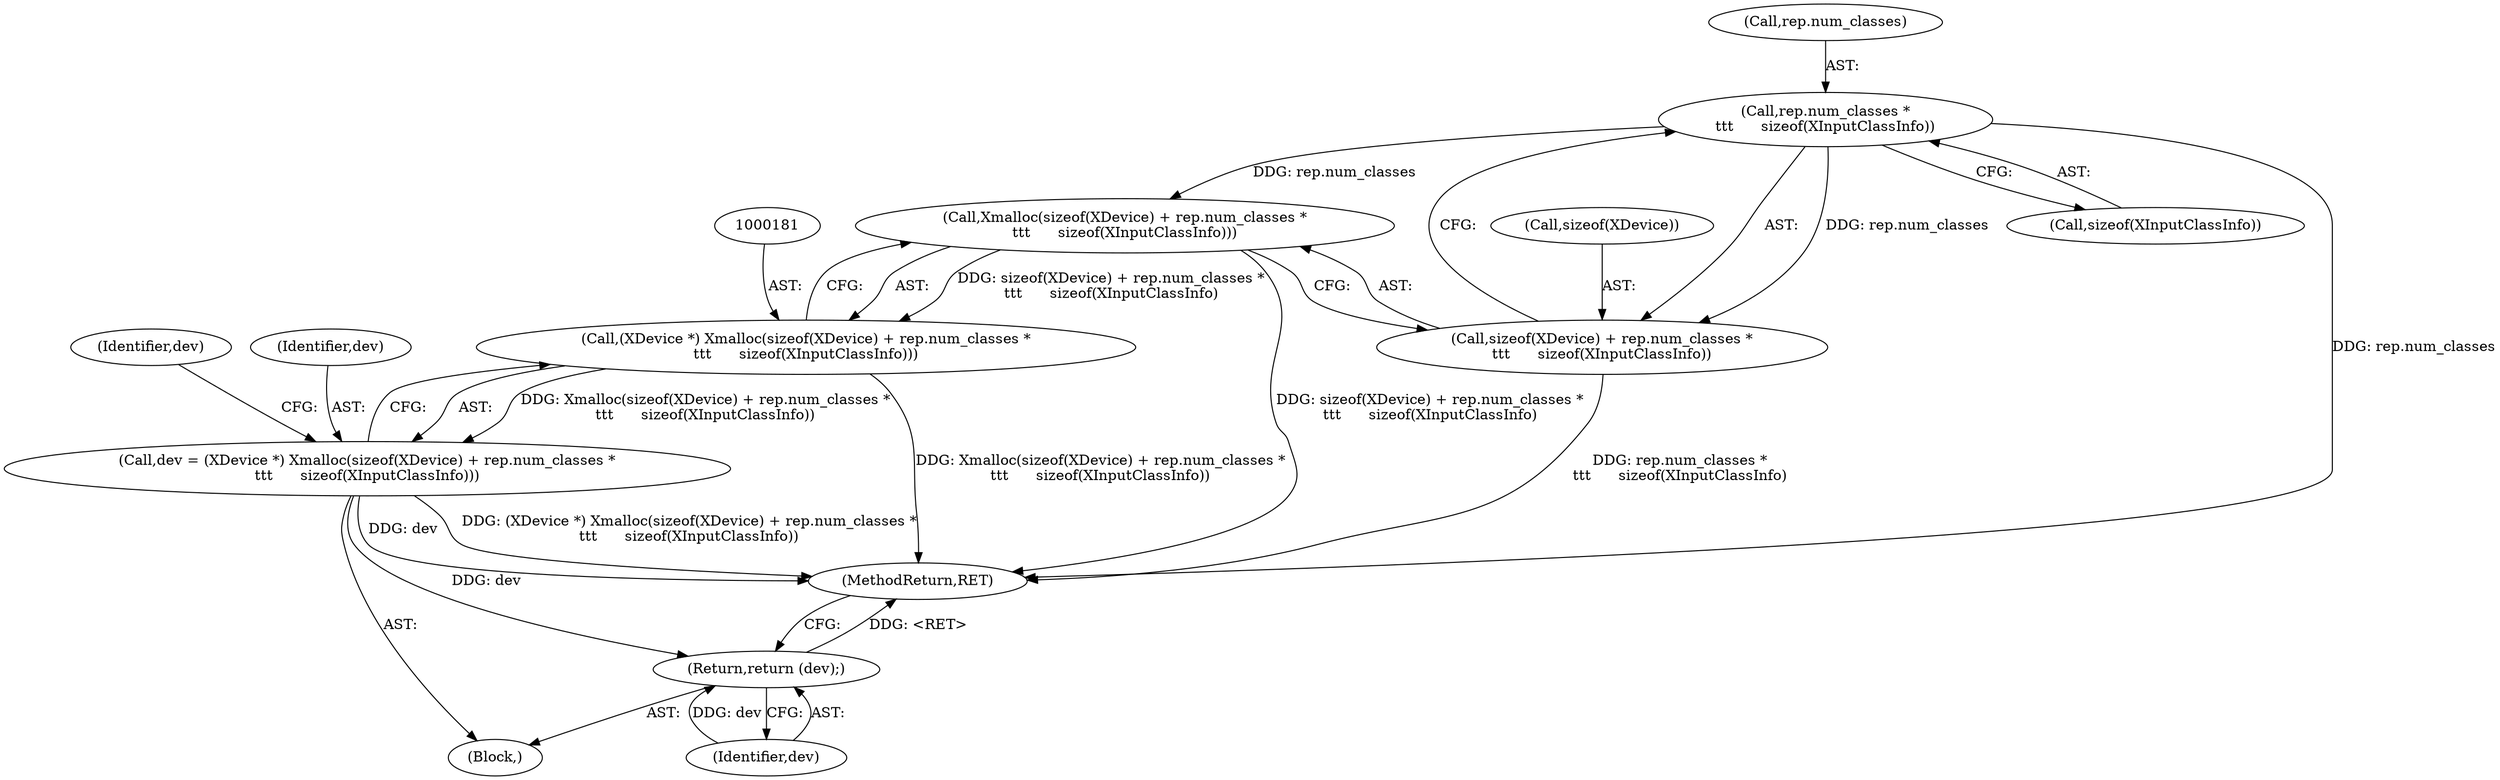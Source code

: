 digraph "1_libXi_19a9cd607de73947fcfb104682f203ffe4e1f4e5_3@API" {
"1000186" [label="(Call,rep.num_classes *\n\t\t\t      sizeof(XInputClassInfo))"];
"1000182" [label="(Call,Xmalloc(sizeof(XDevice) + rep.num_classes *\n\t\t\t      sizeof(XInputClassInfo)))"];
"1000180" [label="(Call,(XDevice *) Xmalloc(sizeof(XDevice) + rep.num_classes *\n\t\t\t      sizeof(XInputClassInfo)))"];
"1000178" [label="(Call,dev = (XDevice *) Xmalloc(sizeof(XDevice) + rep.num_classes *\n\t\t\t      sizeof(XInputClassInfo)))"];
"1000212" [label="(Return,return (dev);)"];
"1000183" [label="(Call,sizeof(XDevice) + rep.num_classes *\n\t\t\t      sizeof(XInputClassInfo))"];
"1000193" [label="(Identifier,dev)"];
"1000214" [label="(MethodReturn,RET)"];
"1000179" [label="(Identifier,dev)"];
"1000187" [label="(Call,rep.num_classes)"];
"1000212" [label="(Return,return (dev);)"];
"1000182" [label="(Call,Xmalloc(sizeof(XDevice) + rep.num_classes *\n\t\t\t      sizeof(XInputClassInfo)))"];
"1000190" [label="(Call,sizeof(XInputClassInfo))"];
"1000105" [label="(Block,)"];
"1000180" [label="(Call,(XDevice *) Xmalloc(sizeof(XDevice) + rep.num_classes *\n\t\t\t      sizeof(XInputClassInfo)))"];
"1000183" [label="(Call,sizeof(XDevice) + rep.num_classes *\n\t\t\t      sizeof(XInputClassInfo))"];
"1000184" [label="(Call,sizeof(XDevice))"];
"1000178" [label="(Call,dev = (XDevice *) Xmalloc(sizeof(XDevice) + rep.num_classes *\n\t\t\t      sizeof(XInputClassInfo)))"];
"1000186" [label="(Call,rep.num_classes *\n\t\t\t      sizeof(XInputClassInfo))"];
"1000213" [label="(Identifier,dev)"];
"1000186" -> "1000183"  [label="AST: "];
"1000186" -> "1000190"  [label="CFG: "];
"1000187" -> "1000186"  [label="AST: "];
"1000190" -> "1000186"  [label="AST: "];
"1000183" -> "1000186"  [label="CFG: "];
"1000186" -> "1000214"  [label="DDG: rep.num_classes"];
"1000186" -> "1000182"  [label="DDG: rep.num_classes"];
"1000186" -> "1000183"  [label="DDG: rep.num_classes"];
"1000182" -> "1000180"  [label="AST: "];
"1000182" -> "1000183"  [label="CFG: "];
"1000183" -> "1000182"  [label="AST: "];
"1000180" -> "1000182"  [label="CFG: "];
"1000182" -> "1000214"  [label="DDG: sizeof(XDevice) + rep.num_classes *\n\t\t\t      sizeof(XInputClassInfo)"];
"1000182" -> "1000180"  [label="DDG: sizeof(XDevice) + rep.num_classes *\n\t\t\t      sizeof(XInputClassInfo)"];
"1000180" -> "1000178"  [label="AST: "];
"1000181" -> "1000180"  [label="AST: "];
"1000178" -> "1000180"  [label="CFG: "];
"1000180" -> "1000214"  [label="DDG: Xmalloc(sizeof(XDevice) + rep.num_classes *\n\t\t\t      sizeof(XInputClassInfo))"];
"1000180" -> "1000178"  [label="DDG: Xmalloc(sizeof(XDevice) + rep.num_classes *\n\t\t\t      sizeof(XInputClassInfo))"];
"1000178" -> "1000105"  [label="AST: "];
"1000179" -> "1000178"  [label="AST: "];
"1000193" -> "1000178"  [label="CFG: "];
"1000178" -> "1000214"  [label="DDG: dev"];
"1000178" -> "1000214"  [label="DDG: (XDevice *) Xmalloc(sizeof(XDevice) + rep.num_classes *\n\t\t\t      sizeof(XInputClassInfo))"];
"1000178" -> "1000212"  [label="DDG: dev"];
"1000212" -> "1000105"  [label="AST: "];
"1000212" -> "1000213"  [label="CFG: "];
"1000213" -> "1000212"  [label="AST: "];
"1000214" -> "1000212"  [label="CFG: "];
"1000212" -> "1000214"  [label="DDG: <RET>"];
"1000213" -> "1000212"  [label="DDG: dev"];
"1000184" -> "1000183"  [label="AST: "];
"1000183" -> "1000214"  [label="DDG: rep.num_classes *\n\t\t\t      sizeof(XInputClassInfo)"];
}
